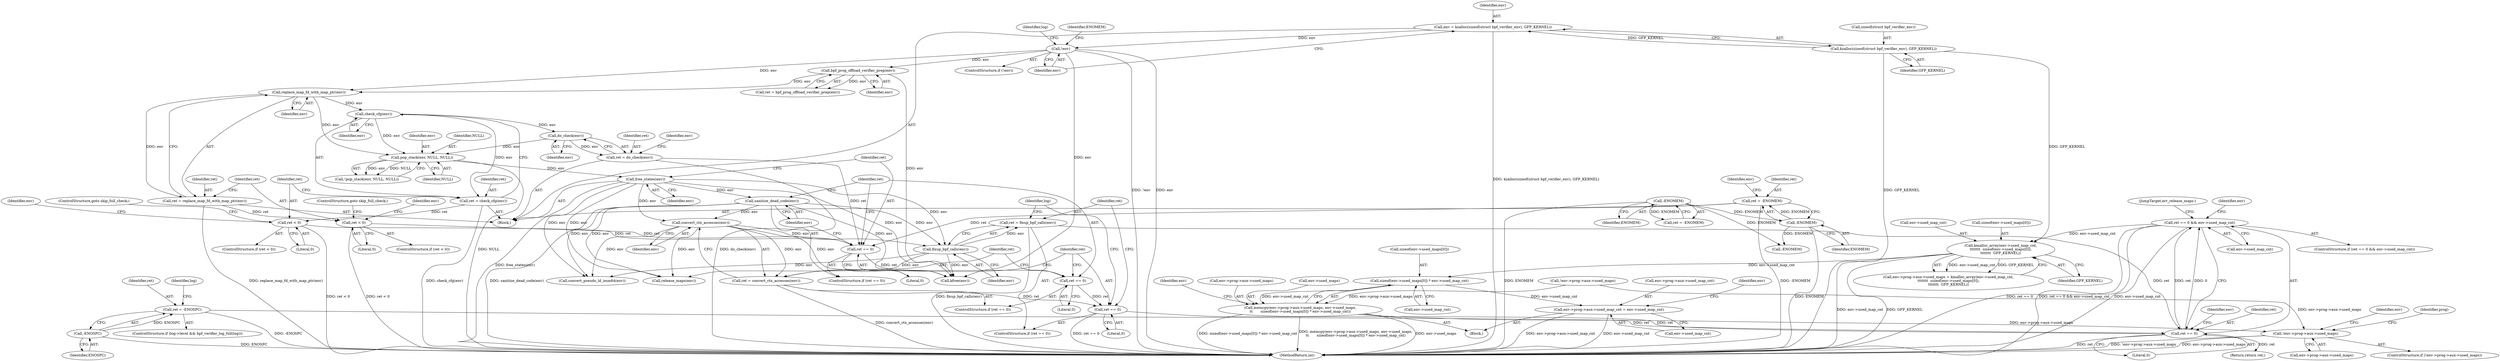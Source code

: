 digraph "0_linux_c131187db2d3fa2f8bf32fdf4e9a4ef805168467_0@API" {
"1000468" [label="(Call,sizeof(env->used_maps[0]) * env->used_map_cnt)"];
"1000431" [label="(Call,kmalloc_array(env->used_map_cnt,\n\t\t\t\t\t\t\t  sizeof(env->used_maps[0]),\n\t\t\t\t\t\t\t  GFP_KERNEL))"];
"1000415" [label="(Call,ret == 0 && env->used_map_cnt)"];
"1000416" [label="(Call,ret == 0)"];
"1000395" [label="(Call,ret = -ENOSPC)"];
"1000397" [label="(Call,-ENOSPC)"];
"1000381" [label="(Call,ret == 0)"];
"1000376" [label="(Call,ret = convert_ctx_accesses(env))"];
"1000378" [label="(Call,convert_ctx_accesses(env))"];
"1000364" [label="(Call,free_states(env))"];
"1000360" [label="(Call,pop_stack(env, NULL, NULL))"];
"1000325" [label="(Call,check_cfg(env))"];
"1000293" [label="(Call,replace_map_fd_with_map_ptr(env))"];
"1000286" [label="(Call,bpf_prog_offload_verifier_prep(env))"];
"1000135" [label="(Call,!env)"];
"1000128" [label="(Call,env = kzalloc(sizeof(struct bpf_verifier_env), GFP_KERNEL))"];
"1000130" [label="(Call,kzalloc(sizeof(struct bpf_verifier_env), GFP_KERNEL))"];
"1000340" [label="(Call,do_check(env))"];
"1000370" [label="(Call,sanitize_dead_code(env))"];
"1000373" [label="(Call,ret == 0)"];
"1000367" [label="(Call,ret == 0)"];
"1000338" [label="(Call,ret = do_check(env))"];
"1000328" [label="(Call,ret < 0)"];
"1000323" [label="(Call,ret = check_cfg(env))"];
"1000296" [label="(Call,ret < 0)"];
"1000291" [label="(Call,ret = replace_map_fd_with_map_ptr(env))"];
"1000313" [label="(Call,ret = -ENOMEM)"];
"1000315" [label="(Call,-ENOMEM)"];
"1000160" [label="(Call,-ENOMEM)"];
"1000384" [label="(Call,ret = fixup_bpf_calls(env))"];
"1000386" [label="(Call,fixup_bpf_calls(env))"];
"1000457" [label="(Call,memcpy(env->prog->aux->used_maps, env->used_maps,\n\t\t       sizeof(env->used_maps[0]) * env->used_map_cnt))"];
"1000493" [label="(Call,!env->prog->aux->used_maps)"];
"1000478" [label="(Call,env->prog->aux->used_map_cnt = env->used_map_cnt)"];
"1000369" [label="(Literal,0)"];
"1000371" [label="(Identifier,env)"];
"1000420" [label="(Identifier,env)"];
"1000458" [label="(Call,env->prog->aux->used_maps)"];
"1000397" [label="(Call,-ENOSPC)"];
"1000492" [label="(ControlStructure,if (!env->prog->aux->used_maps))"];
"1000324" [label="(Identifier,ret)"];
"1000432" [label="(Call,env->used_map_cnt)"];
"1000315" [label="(Call,-ENOMEM)"];
"1000417" [label="(Identifier,ret)"];
"1000135" [label="(Call,!env)"];
"1000478" [label="(Call,env->prog->aux->used_map_cnt = env->used_map_cnt)"];
"1000457" [label="(Call,memcpy(env->prog->aux->used_maps, env->used_maps,\n\t\t       sizeof(env->used_maps[0]) * env->used_map_cnt))"];
"1000398" [label="(Identifier,ENOSPC)"];
"1000328" [label="(Call,ret < 0)"];
"1000386" [label="(Call,fixup_bpf_calls(env))"];
"1000314" [label="(Identifier,ret)"];
"1000339" [label="(Identifier,ret)"];
"1000292" [label="(Identifier,ret)"];
"1000341" [label="(Identifier,env)"];
"1000377" [label="(Identifier,ret)"];
"1000129" [label="(Identifier,env)"];
"1000494" [label="(Call,env->prog->aux->used_maps)"];
"1000518" [label="(Call,kfree(env))"];
"1000419" [label="(Call,env->used_map_cnt)"];
"1000441" [label="(Identifier,GFP_KERNEL)"];
"1000493" [label="(Call,!env->prog->aux->used_maps)"];
"1000427" [label="(Identifier,env)"];
"1000365" [label="(Identifier,env)"];
"1000160" [label="(Call,-ENOMEM)"];
"1000325" [label="(Call,check_cfg(env))"];
"1000383" [label="(Literal,0)"];
"1000384" [label="(Call,ret = fixup_bpf_calls(env))"];
"1000334" [label="(Identifier,env)"];
"1000316" [label="(Identifier,ENOMEM)"];
"1000297" [label="(Identifier,ret)"];
"1000435" [label="(Call,sizeof(env->used_maps[0]))"];
"1000416" [label="(Call,ret == 0)"];
"1000296" [label="(Call,ret < 0)"];
"1000330" [label="(Literal,0)"];
"1000505" [label="(Identifier,prog)"];
"1000372" [label="(ControlStructure,if (ret == 0))"];
"1000422" [label="(Block,)"];
"1000415" [label="(Call,ret == 0 && env->used_map_cnt)"];
"1000344" [label="(Identifier,env)"];
"1000388" [label="(ControlStructure,if (log->level && bpf_verifier_log_full(log)))"];
"1000295" [label="(ControlStructure,if (ret < 0))"];
"1000381" [label="(Call,ret == 0)"];
"1000396" [label="(Identifier,ret)"];
"1000130" [label="(Call,kzalloc(sizeof(struct bpf_verifier_env), GFP_KERNEL))"];
"1000302" [label="(Identifier,env)"];
"1000320" [label="(Identifier,env)"];
"1000370" [label="(Call,sanitize_dead_code(env))"];
"1000366" [label="(ControlStructure,if (ret == 0))"];
"1000131" [label="(Call,sizeof(struct bpf_verifier_env))"];
"1000313" [label="(Call,ret = -ENOMEM)"];
"1000486" [label="(Call,env->used_map_cnt)"];
"1000134" [label="(ControlStructure,if (!env))"];
"1000502" [label="(Identifier,env)"];
"1000368" [label="(Identifier,ret)"];
"1000323" [label="(Call,ret = check_cfg(env))"];
"1000520" [label="(Return,return ret;)"];
"1000327" [label="(ControlStructure,if (ret < 0))"];
"1000522" [label="(MethodReturn,int)"];
"1000293" [label="(Call,replace_map_fd_with_map_ptr(env))"];
"1000375" [label="(Literal,0)"];
"1000141" [label="(Identifier,log)"];
"1000359" [label="(Call,!pop_stack(env, NULL, NULL))"];
"1000454" [label="(Call,-ENOMEM)"];
"1000360" [label="(Call,pop_stack(env, NULL, NULL))"];
"1000378" [label="(Call,convert_ctx_accesses(env))"];
"1000395" [label="(Call,ret = -ENOSPC)"];
"1000501" [label="(Call,release_maps(env))"];
"1000361" [label="(Identifier,env)"];
"1000391" [label="(Identifier,log)"];
"1000364" [label="(Call,free_states(env))"];
"1000385" [label="(Identifier,ret)"];
"1000294" [label="(Identifier,env)"];
"1000158" [label="(Call,ret = -ENOMEM)"];
"1000402" [label="(Identifier,log)"];
"1000373" [label="(Call,ret == 0)"];
"1000139" [label="(Identifier,ENOMEM)"];
"1000286" [label="(Call,bpf_prog_offload_verifier_prep(env))"];
"1000387" [label="(Identifier,env)"];
"1000423" [label="(Call,env->prog->aux->used_maps = kmalloc_array(env->used_map_cnt,\n\t\t\t\t\t\t\t  sizeof(env->used_maps[0]),\n\t\t\t\t\t\t\t  GFP_KERNEL))"];
"1000326" [label="(Identifier,env)"];
"1000331" [label="(ControlStructure,goto skip_full_check;)"];
"1000468" [label="(Call,sizeof(env->used_maps[0]) * env->used_map_cnt)"];
"1000367" [label="(Call,ret == 0)"];
"1000418" [label="(Literal,0)"];
"1000475" [label="(Call,env->used_map_cnt)"];
"1000112" [label="(Block,)"];
"1000363" [label="(Identifier,NULL)"];
"1000284" [label="(Call,ret = bpf_prog_offload_verifier_prep(env))"];
"1000374" [label="(Identifier,ret)"];
"1000161" [label="(Identifier,ENOMEM)"];
"1000376" [label="(Call,ret = convert_ctx_accesses(env))"];
"1000298" [label="(Literal,0)"];
"1000443" [label="(Call,!env->prog->aux->used_maps)"];
"1000136" [label="(Identifier,env)"];
"1000299" [label="(ControlStructure,goto skip_full_check;)"];
"1000491" [label="(JumpTarget,err_release_maps:)"];
"1000128" [label="(Call,env = kzalloc(sizeof(struct bpf_verifier_env), GFP_KERNEL))"];
"1000291" [label="(Call,ret = replace_map_fd_with_map_ptr(env))"];
"1000133" [label="(Identifier,GFP_KERNEL)"];
"1000379" [label="(Identifier,env)"];
"1000382" [label="(Identifier,ret)"];
"1000340" [label="(Call,do_check(env))"];
"1000338" [label="(Call,ret = do_check(env))"];
"1000414" [label="(ControlStructure,if (ret == 0 && env->used_map_cnt))"];
"1000465" [label="(Call,env->used_maps)"];
"1000362" [label="(Identifier,NULL)"];
"1000380" [label="(ControlStructure,if (ret == 0))"];
"1000490" [label="(Identifier,env)"];
"1000287" [label="(Identifier,env)"];
"1000329" [label="(Identifier,ret)"];
"1000431" [label="(Call,kmalloc_array(env->used_map_cnt,\n\t\t\t\t\t\t\t  sizeof(env->used_maps[0]),\n\t\t\t\t\t\t\t  GFP_KERNEL))"];
"1000489" [label="(Call,convert_pseudo_ld_imm64(env))"];
"1000482" [label="(Identifier,env)"];
"1000469" [label="(Call,sizeof(env->used_maps[0]))"];
"1000479" [label="(Call,env->prog->aux->used_map_cnt)"];
"1000468" -> "1000457"  [label="AST: "];
"1000468" -> "1000475"  [label="CFG: "];
"1000469" -> "1000468"  [label="AST: "];
"1000475" -> "1000468"  [label="AST: "];
"1000457" -> "1000468"  [label="CFG: "];
"1000468" -> "1000457"  [label="DDG: env->used_map_cnt"];
"1000431" -> "1000468"  [label="DDG: env->used_map_cnt"];
"1000468" -> "1000478"  [label="DDG: env->used_map_cnt"];
"1000431" -> "1000423"  [label="AST: "];
"1000431" -> "1000441"  [label="CFG: "];
"1000432" -> "1000431"  [label="AST: "];
"1000435" -> "1000431"  [label="AST: "];
"1000441" -> "1000431"  [label="AST: "];
"1000423" -> "1000431"  [label="CFG: "];
"1000431" -> "1000522"  [label="DDG: env->used_map_cnt"];
"1000431" -> "1000522"  [label="DDG: GFP_KERNEL"];
"1000431" -> "1000423"  [label="DDG: env->used_map_cnt"];
"1000431" -> "1000423"  [label="DDG: GFP_KERNEL"];
"1000415" -> "1000431"  [label="DDG: env->used_map_cnt"];
"1000130" -> "1000431"  [label="DDG: GFP_KERNEL"];
"1000415" -> "1000414"  [label="AST: "];
"1000415" -> "1000416"  [label="CFG: "];
"1000415" -> "1000419"  [label="CFG: "];
"1000416" -> "1000415"  [label="AST: "];
"1000419" -> "1000415"  [label="AST: "];
"1000427" -> "1000415"  [label="CFG: "];
"1000491" -> "1000415"  [label="CFG: "];
"1000415" -> "1000522"  [label="DDG: ret == 0"];
"1000415" -> "1000522"  [label="DDG: ret == 0 && env->used_map_cnt"];
"1000415" -> "1000522"  [label="DDG: env->used_map_cnt"];
"1000416" -> "1000415"  [label="DDG: ret"];
"1000416" -> "1000415"  [label="DDG: 0"];
"1000416" -> "1000418"  [label="CFG: "];
"1000417" -> "1000416"  [label="AST: "];
"1000418" -> "1000416"  [label="AST: "];
"1000420" -> "1000416"  [label="CFG: "];
"1000416" -> "1000522"  [label="DDG: ret"];
"1000395" -> "1000416"  [label="DDG: ret"];
"1000381" -> "1000416"  [label="DDG: ret"];
"1000384" -> "1000416"  [label="DDG: ret"];
"1000416" -> "1000520"  [label="DDG: ret"];
"1000395" -> "1000388"  [label="AST: "];
"1000395" -> "1000397"  [label="CFG: "];
"1000396" -> "1000395"  [label="AST: "];
"1000397" -> "1000395"  [label="AST: "];
"1000402" -> "1000395"  [label="CFG: "];
"1000395" -> "1000522"  [label="DDG: -ENOSPC"];
"1000397" -> "1000395"  [label="DDG: ENOSPC"];
"1000397" -> "1000398"  [label="CFG: "];
"1000398" -> "1000397"  [label="AST: "];
"1000397" -> "1000522"  [label="DDG: ENOSPC"];
"1000381" -> "1000380"  [label="AST: "];
"1000381" -> "1000383"  [label="CFG: "];
"1000382" -> "1000381"  [label="AST: "];
"1000383" -> "1000381"  [label="AST: "];
"1000385" -> "1000381"  [label="CFG: "];
"1000391" -> "1000381"  [label="CFG: "];
"1000381" -> "1000522"  [label="DDG: ret == 0"];
"1000376" -> "1000381"  [label="DDG: ret"];
"1000373" -> "1000381"  [label="DDG: ret"];
"1000376" -> "1000372"  [label="AST: "];
"1000376" -> "1000378"  [label="CFG: "];
"1000377" -> "1000376"  [label="AST: "];
"1000378" -> "1000376"  [label="AST: "];
"1000382" -> "1000376"  [label="CFG: "];
"1000376" -> "1000522"  [label="DDG: convert_ctx_accesses(env)"];
"1000378" -> "1000376"  [label="DDG: env"];
"1000378" -> "1000379"  [label="CFG: "];
"1000379" -> "1000378"  [label="AST: "];
"1000364" -> "1000378"  [label="DDG: env"];
"1000370" -> "1000378"  [label="DDG: env"];
"1000378" -> "1000386"  [label="DDG: env"];
"1000378" -> "1000489"  [label="DDG: env"];
"1000378" -> "1000501"  [label="DDG: env"];
"1000378" -> "1000518"  [label="DDG: env"];
"1000364" -> "1000112"  [label="AST: "];
"1000364" -> "1000365"  [label="CFG: "];
"1000365" -> "1000364"  [label="AST: "];
"1000368" -> "1000364"  [label="CFG: "];
"1000364" -> "1000522"  [label="DDG: free_states(env)"];
"1000360" -> "1000364"  [label="DDG: env"];
"1000364" -> "1000370"  [label="DDG: env"];
"1000364" -> "1000386"  [label="DDG: env"];
"1000364" -> "1000489"  [label="DDG: env"];
"1000364" -> "1000501"  [label="DDG: env"];
"1000364" -> "1000518"  [label="DDG: env"];
"1000360" -> "1000359"  [label="AST: "];
"1000360" -> "1000363"  [label="CFG: "];
"1000361" -> "1000360"  [label="AST: "];
"1000362" -> "1000360"  [label="AST: "];
"1000363" -> "1000360"  [label="AST: "];
"1000359" -> "1000360"  [label="CFG: "];
"1000360" -> "1000522"  [label="DDG: NULL"];
"1000360" -> "1000359"  [label="DDG: env"];
"1000360" -> "1000359"  [label="DDG: NULL"];
"1000325" -> "1000360"  [label="DDG: env"];
"1000293" -> "1000360"  [label="DDG: env"];
"1000340" -> "1000360"  [label="DDG: env"];
"1000325" -> "1000323"  [label="AST: "];
"1000325" -> "1000326"  [label="CFG: "];
"1000326" -> "1000325"  [label="AST: "];
"1000323" -> "1000325"  [label="CFG: "];
"1000325" -> "1000323"  [label="DDG: env"];
"1000293" -> "1000325"  [label="DDG: env"];
"1000325" -> "1000340"  [label="DDG: env"];
"1000293" -> "1000291"  [label="AST: "];
"1000293" -> "1000294"  [label="CFG: "];
"1000294" -> "1000293"  [label="AST: "];
"1000291" -> "1000293"  [label="CFG: "];
"1000293" -> "1000291"  [label="DDG: env"];
"1000286" -> "1000293"  [label="DDG: env"];
"1000135" -> "1000293"  [label="DDG: env"];
"1000286" -> "1000284"  [label="AST: "];
"1000286" -> "1000287"  [label="CFG: "];
"1000287" -> "1000286"  [label="AST: "];
"1000284" -> "1000286"  [label="CFG: "];
"1000286" -> "1000284"  [label="DDG: env"];
"1000135" -> "1000286"  [label="DDG: env"];
"1000286" -> "1000518"  [label="DDG: env"];
"1000135" -> "1000134"  [label="AST: "];
"1000135" -> "1000136"  [label="CFG: "];
"1000136" -> "1000135"  [label="AST: "];
"1000139" -> "1000135"  [label="CFG: "];
"1000141" -> "1000135"  [label="CFG: "];
"1000135" -> "1000522"  [label="DDG: !env"];
"1000135" -> "1000522"  [label="DDG: env"];
"1000128" -> "1000135"  [label="DDG: env"];
"1000135" -> "1000518"  [label="DDG: env"];
"1000128" -> "1000112"  [label="AST: "];
"1000128" -> "1000130"  [label="CFG: "];
"1000129" -> "1000128"  [label="AST: "];
"1000130" -> "1000128"  [label="AST: "];
"1000136" -> "1000128"  [label="CFG: "];
"1000128" -> "1000522"  [label="DDG: kzalloc(sizeof(struct bpf_verifier_env), GFP_KERNEL)"];
"1000130" -> "1000128"  [label="DDG: GFP_KERNEL"];
"1000130" -> "1000133"  [label="CFG: "];
"1000131" -> "1000130"  [label="AST: "];
"1000133" -> "1000130"  [label="AST: "];
"1000130" -> "1000522"  [label="DDG: GFP_KERNEL"];
"1000340" -> "1000338"  [label="AST: "];
"1000340" -> "1000341"  [label="CFG: "];
"1000341" -> "1000340"  [label="AST: "];
"1000338" -> "1000340"  [label="CFG: "];
"1000340" -> "1000338"  [label="DDG: env"];
"1000370" -> "1000366"  [label="AST: "];
"1000370" -> "1000371"  [label="CFG: "];
"1000371" -> "1000370"  [label="AST: "];
"1000374" -> "1000370"  [label="CFG: "];
"1000370" -> "1000522"  [label="DDG: sanitize_dead_code(env)"];
"1000370" -> "1000386"  [label="DDG: env"];
"1000370" -> "1000489"  [label="DDG: env"];
"1000370" -> "1000501"  [label="DDG: env"];
"1000370" -> "1000518"  [label="DDG: env"];
"1000373" -> "1000372"  [label="AST: "];
"1000373" -> "1000375"  [label="CFG: "];
"1000374" -> "1000373"  [label="AST: "];
"1000375" -> "1000373"  [label="AST: "];
"1000377" -> "1000373"  [label="CFG: "];
"1000382" -> "1000373"  [label="CFG: "];
"1000367" -> "1000373"  [label="DDG: ret"];
"1000367" -> "1000366"  [label="AST: "];
"1000367" -> "1000369"  [label="CFG: "];
"1000368" -> "1000367"  [label="AST: "];
"1000369" -> "1000367"  [label="AST: "];
"1000371" -> "1000367"  [label="CFG: "];
"1000374" -> "1000367"  [label="CFG: "];
"1000338" -> "1000367"  [label="DDG: ret"];
"1000328" -> "1000367"  [label="DDG: ret"];
"1000296" -> "1000367"  [label="DDG: ret"];
"1000313" -> "1000367"  [label="DDG: ret"];
"1000338" -> "1000112"  [label="AST: "];
"1000339" -> "1000338"  [label="AST: "];
"1000344" -> "1000338"  [label="CFG: "];
"1000338" -> "1000522"  [label="DDG: do_check(env)"];
"1000328" -> "1000327"  [label="AST: "];
"1000328" -> "1000330"  [label="CFG: "];
"1000329" -> "1000328"  [label="AST: "];
"1000330" -> "1000328"  [label="AST: "];
"1000331" -> "1000328"  [label="CFG: "];
"1000334" -> "1000328"  [label="CFG: "];
"1000328" -> "1000522"  [label="DDG: ret < 0"];
"1000323" -> "1000328"  [label="DDG: ret"];
"1000323" -> "1000112"  [label="AST: "];
"1000324" -> "1000323"  [label="AST: "];
"1000329" -> "1000323"  [label="CFG: "];
"1000323" -> "1000522"  [label="DDG: check_cfg(env)"];
"1000296" -> "1000295"  [label="AST: "];
"1000296" -> "1000298"  [label="CFG: "];
"1000297" -> "1000296"  [label="AST: "];
"1000298" -> "1000296"  [label="AST: "];
"1000299" -> "1000296"  [label="CFG: "];
"1000302" -> "1000296"  [label="CFG: "];
"1000296" -> "1000522"  [label="DDG: ret < 0"];
"1000291" -> "1000296"  [label="DDG: ret"];
"1000291" -> "1000112"  [label="AST: "];
"1000292" -> "1000291"  [label="AST: "];
"1000297" -> "1000291"  [label="CFG: "];
"1000291" -> "1000522"  [label="DDG: replace_map_fd_with_map_ptr(env)"];
"1000313" -> "1000112"  [label="AST: "];
"1000313" -> "1000315"  [label="CFG: "];
"1000314" -> "1000313"  [label="AST: "];
"1000315" -> "1000313"  [label="AST: "];
"1000320" -> "1000313"  [label="CFG: "];
"1000313" -> "1000522"  [label="DDG: -ENOMEM"];
"1000315" -> "1000313"  [label="DDG: ENOMEM"];
"1000315" -> "1000316"  [label="CFG: "];
"1000316" -> "1000315"  [label="AST: "];
"1000315" -> "1000522"  [label="DDG: ENOMEM"];
"1000160" -> "1000315"  [label="DDG: ENOMEM"];
"1000315" -> "1000454"  [label="DDG: ENOMEM"];
"1000160" -> "1000158"  [label="AST: "];
"1000160" -> "1000161"  [label="CFG: "];
"1000161" -> "1000160"  [label="AST: "];
"1000158" -> "1000160"  [label="CFG: "];
"1000160" -> "1000522"  [label="DDG: ENOMEM"];
"1000160" -> "1000158"  [label="DDG: ENOMEM"];
"1000160" -> "1000454"  [label="DDG: ENOMEM"];
"1000384" -> "1000380"  [label="AST: "];
"1000384" -> "1000386"  [label="CFG: "];
"1000385" -> "1000384"  [label="AST: "];
"1000386" -> "1000384"  [label="AST: "];
"1000391" -> "1000384"  [label="CFG: "];
"1000384" -> "1000522"  [label="DDG: fixup_bpf_calls(env)"];
"1000386" -> "1000384"  [label="DDG: env"];
"1000386" -> "1000387"  [label="CFG: "];
"1000387" -> "1000386"  [label="AST: "];
"1000386" -> "1000489"  [label="DDG: env"];
"1000386" -> "1000501"  [label="DDG: env"];
"1000386" -> "1000518"  [label="DDG: env"];
"1000457" -> "1000422"  [label="AST: "];
"1000458" -> "1000457"  [label="AST: "];
"1000465" -> "1000457"  [label="AST: "];
"1000482" -> "1000457"  [label="CFG: "];
"1000457" -> "1000522"  [label="DDG: memcpy(env->prog->aux->used_maps, env->used_maps,\n\t\t       sizeof(env->used_maps[0]) * env->used_map_cnt)"];
"1000457" -> "1000522"  [label="DDG: env->used_maps"];
"1000457" -> "1000522"  [label="DDG: sizeof(env->used_maps[0]) * env->used_map_cnt"];
"1000443" -> "1000457"  [label="DDG: env->prog->aux->used_maps"];
"1000457" -> "1000493"  [label="DDG: env->prog->aux->used_maps"];
"1000493" -> "1000492"  [label="AST: "];
"1000493" -> "1000494"  [label="CFG: "];
"1000494" -> "1000493"  [label="AST: "];
"1000502" -> "1000493"  [label="CFG: "];
"1000505" -> "1000493"  [label="CFG: "];
"1000493" -> "1000522"  [label="DDG: env->prog->aux->used_maps"];
"1000493" -> "1000522"  [label="DDG: !env->prog->aux->used_maps"];
"1000443" -> "1000493"  [label="DDG: env->prog->aux->used_maps"];
"1000478" -> "1000422"  [label="AST: "];
"1000478" -> "1000486"  [label="CFG: "];
"1000479" -> "1000478"  [label="AST: "];
"1000486" -> "1000478"  [label="AST: "];
"1000490" -> "1000478"  [label="CFG: "];
"1000478" -> "1000522"  [label="DDG: env->used_map_cnt"];
"1000478" -> "1000522"  [label="DDG: env->prog->aux->used_map_cnt"];
}
